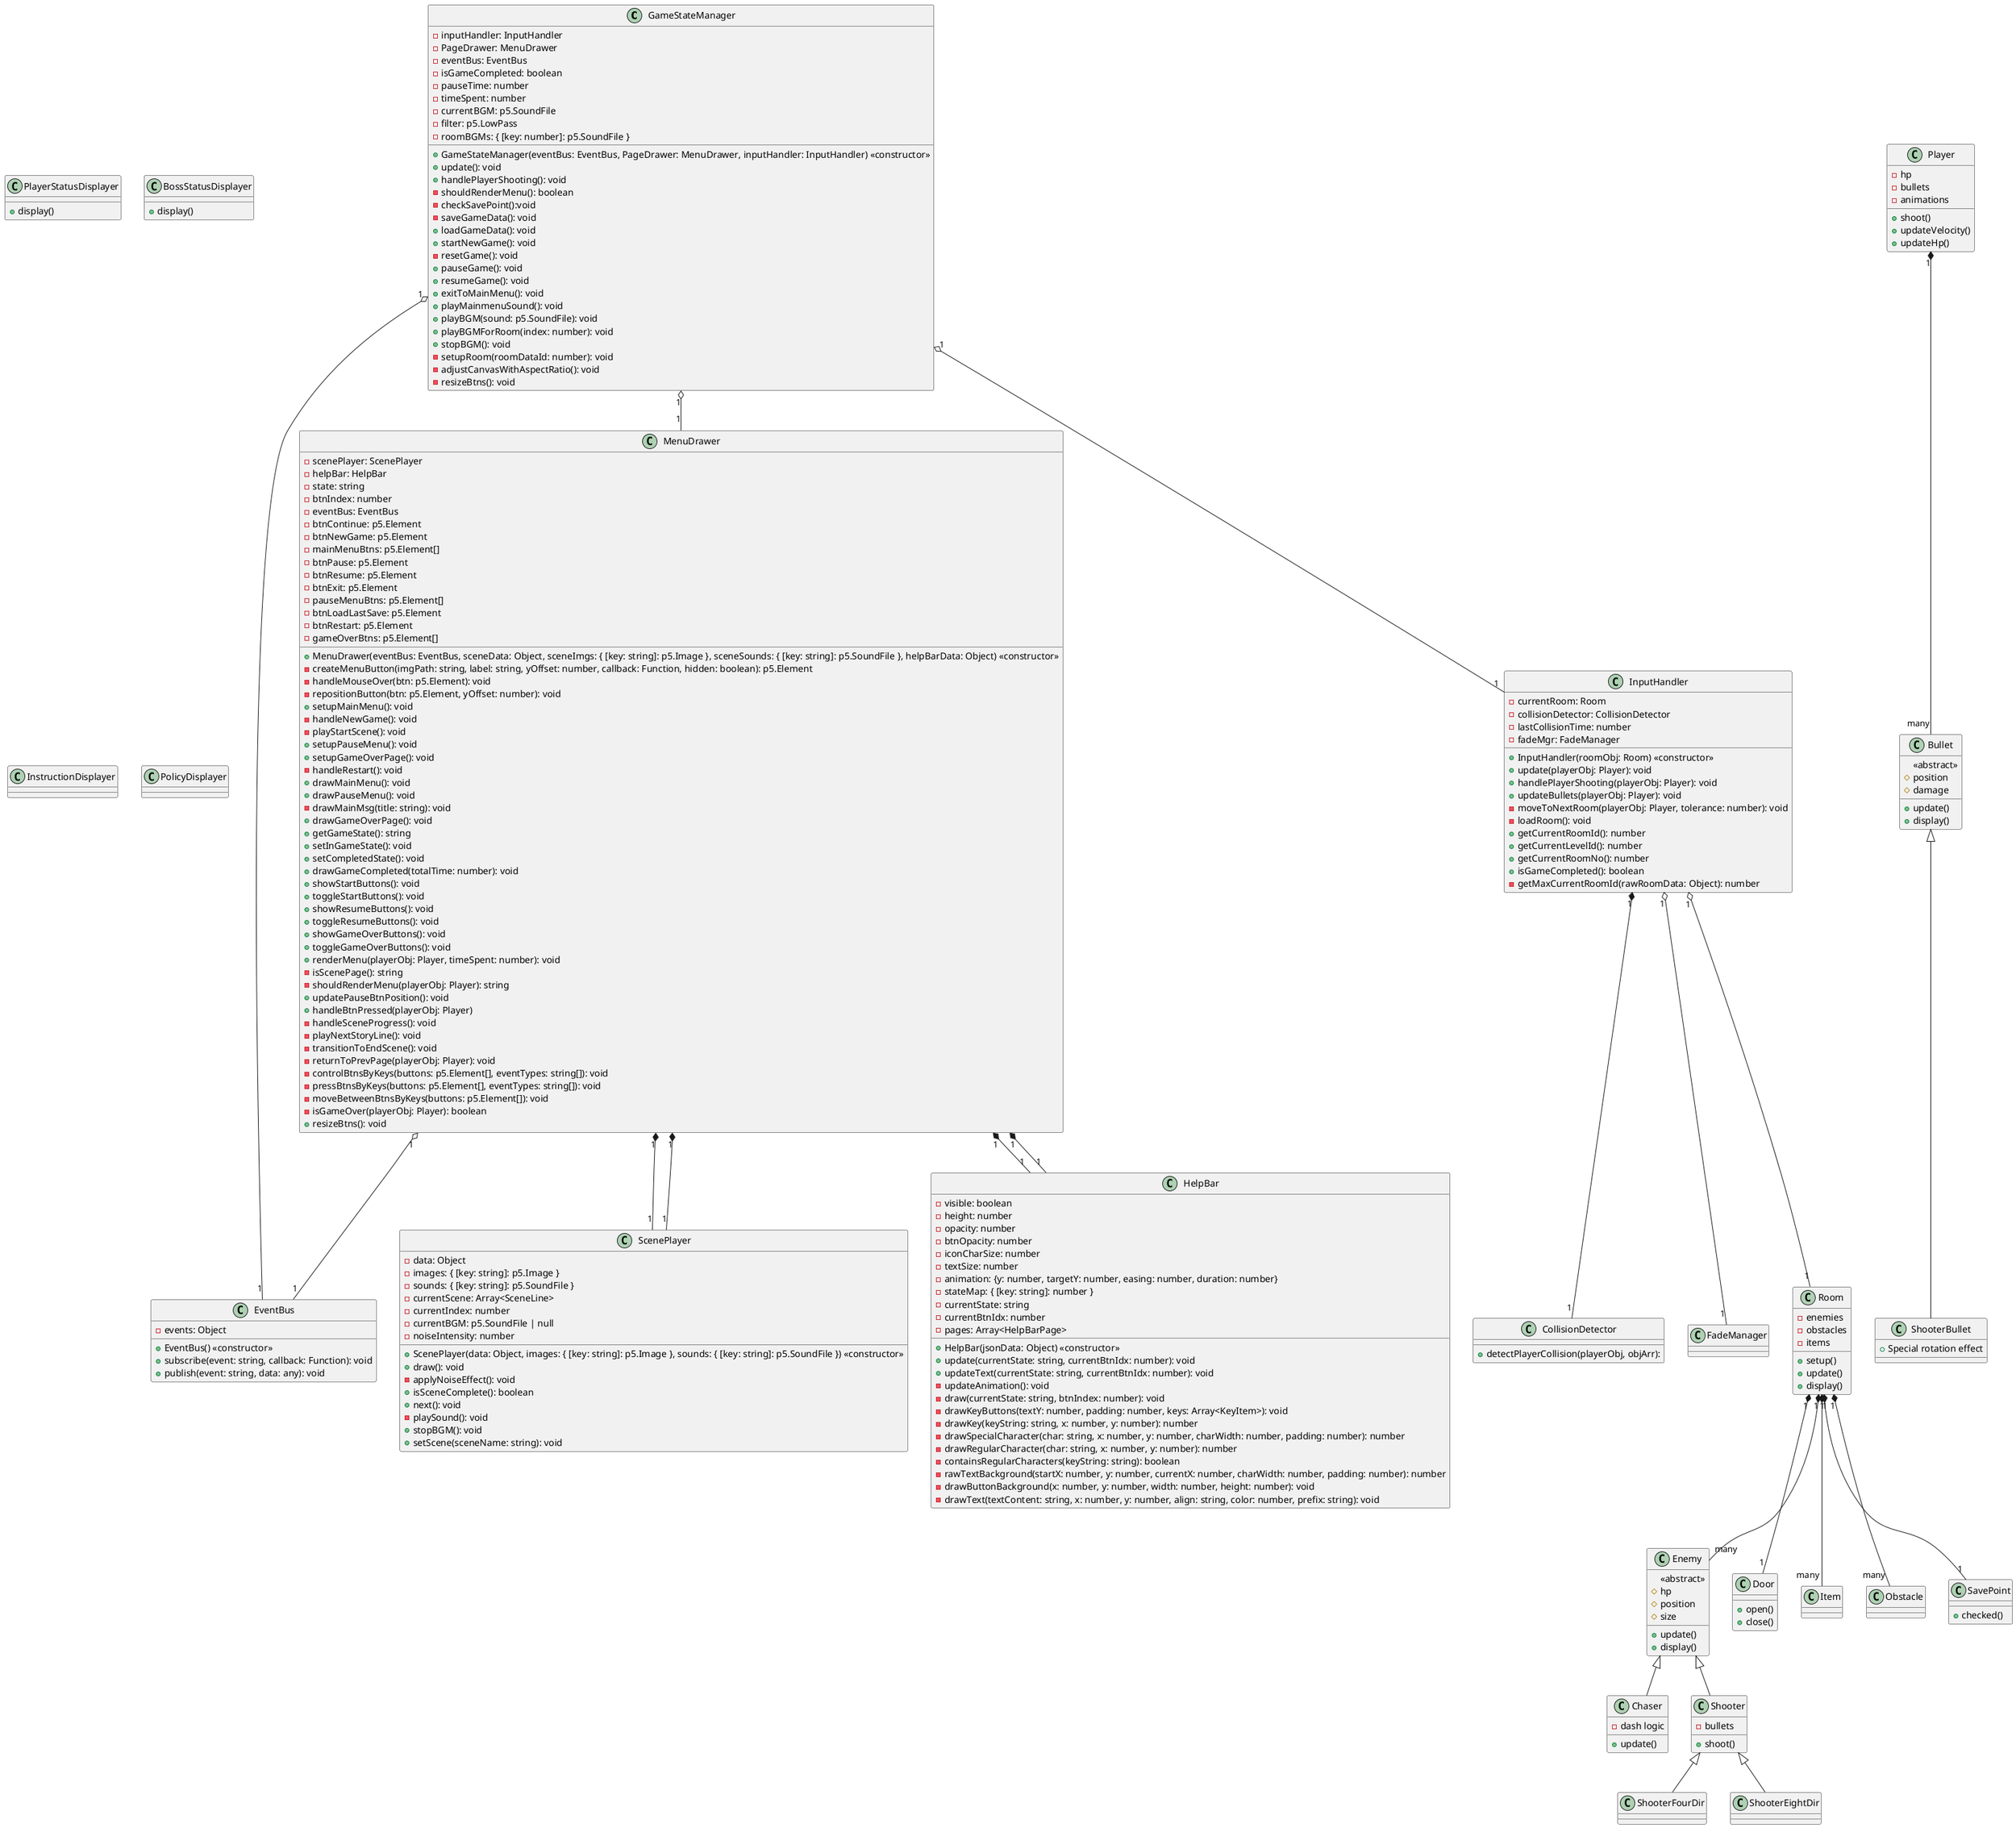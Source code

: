 @startuml

' 核心控制系统
class GameStateManager {
  -inputHandler: InputHandler
  -PageDrawer: MenuDrawer
  -eventBus: EventBus
  -isGameCompleted: boolean
  -pauseTime: number
  -timeSpent: number
  -currentBGM: p5.SoundFile
  -filter: p5.LowPass
  -roomBGMs: { [key: number]: p5.SoundFile }

  +GameStateManager(eventBus: EventBus, PageDrawer: MenuDrawer, inputHandler: InputHandler) <<constructor>>
  +update(): void
  +handlePlayerShooting(): void
  -shouldRenderMenu(): boolean
  -checkSavePoint():void
  -saveGameData(): void
  +loadGameData(): void
  +startNewGame(): void
  -resetGame(): void
  +pauseGame(): void
  +resumeGame(): void
  +exitToMainMenu(): void
  +playMainmenuSound(): void
  +playBGM(sound: p5.SoundFile): void
  +playBGMForRoom(index: number): void
  +stopBGM(): void
  -setupRoom(roomDataId: number): void
  -adjustCanvasWithAspectRatio(): void
  -resizeBtns(): void
}

class EventBus {
  -events: Object

  +EventBus() <<constructor>>
  +subscribe(event: string, callback: Function): void
  +publish(event: string, data: any): void
}

class MenuDrawer {
   -scenePlayer: ScenePlayer
   -helpBar: HelpBar
   -state: string
   -btnIndex: number
   -eventBus: EventBus
   -btnContinue: p5.Element
   -btnNewGame: p5.Element
   -mainMenuBtns: p5.Element[]
   -btnPause: p5.Element
   -btnResume: p5.Element
   -btnExit: p5.Element
   -pauseMenuBtns: p5.Element[]
   -btnLoadLastSave: p5.Element
   -btnRestart: p5.Element
   -gameOverBtns: p5.Element[]

   +MenuDrawer(eventBus: EventBus, sceneData: Object, sceneImgs: { [key: string]: p5.Image }, sceneSounds: { [key: string]: p5.SoundFile }, helpBarData: Object) <<constructor>>
   -createMenuButton(imgPath: string, label: string, yOffset: number, callback: Function, hidden: boolean): p5.Element
   -handleMouseOver(btn: p5.Element): void
   -repositionButton(btn: p5.Element, yOffset: number): void
   +setupMainMenu(): void
   -handleNewGame(): void
   -playStartScene(): void
   +setupPauseMenu(): void
   +setupGameOverPage(): void
   -handleRestart(): void
   +drawMainMenu(): void
   +drawPauseMenu(): void
   -drawMainMsg(title: string): void
   +drawGameOverPage(): void
   +getGameState(): string
   +setInGameState(): void
   +setCompletedState(): void
   +drawGameCompleted(totalTime: number): void
   +showStartButtons(): void
   +toggleStartButtons(): void
   +showResumeButtons(): void
   +toggleResumeButtons(): void
   +showGameOverButtons(): void
   +toggleGameOverButtons(): void
   +renderMenu(playerObj: Player, timeSpent: number): void
   -isScenePage(): string
   -shouldRenderMenu(playerObj: Player): string
   +updatePauseBtnPosition(): void
   +handleBtnPressed(playerObj: Player)
   -handleSceneProgress(): void
   -playNextStoryLine(): void
   -transitionToEndScene(): void
   -returnToPrevPage(playerObj: Player): void
   -controlBtnsByKeys(buttons: p5.Element[], eventTypes: string[]): void
   -pressBtnsByKeys(buttons: p5.Element[], eventTypes: string[]): void
   -moveBetweenBtnsByKeys(buttons: p5.Element[]): void
   -isGameOver(playerObj: Player): boolean
   +resizeBtns(): void
}

class InputHandler {
  -currentRoom: Room
  -collisionDetector: CollisionDetector
  -lastCollisionTime: number
  -fadeMgr: FadeManager

  +InputHandler(roomObj: Room) <<constructor>>
  +update(playerObj: Player): void
  +handlePlayerShooting(playerObj: Player): void
  +updateBullets(playerObj: Player): void
  -moveToNextRoom(playerObj: Player, tolerance: number): void
  -loadRoom(): void
  +getCurrentRoomId(): number
  +getCurrentLevelId(): number
  +getCurrentRoomNo(): number
  +isGameCompleted(): boolean
  -getMaxCurrentRoomId(rawRoomData: Object): number
}

class ScenePlayer {
  -data: Object
  -images: { [key: string]: p5.Image }
  -sounds: { [key: string]: p5.SoundFile }
  -currentScene: Array<SceneLine>
  -currentIndex: number
  -currentBGM: p5.SoundFile | null
  -noiseIntensity: number

  +ScenePlayer(data: Object, images: { [key: string]: p5.Image }, sounds: { [key: string]: p5.SoundFile }) <<constructor>>
  +draw(): void
  -applyNoiseEffect(): void
  +isSceneComplete(): boolean
  +next(): void
  -playSound(): void
  +stopBGM(): void
  +setScene(sceneName: string): void
}

class HelpBar {
  -visible: boolean
  -height: number
  -opacity: number
  -btnOpacity: number
  -iconCharSize: number
  -textSize: number
  -animation: {y: number, targetY: number, easing: number, duration: number}
  -stateMap: { [key: string]: number } 
  -currentState: string
  -currentBtnIdx: number
  -pages: Array<HelpBarPage>

  +HelpBar(jsonData: Object) <<constructor>>
  +update(currentState: string, currentBtnIdx: number): void
  +updateText(currentState: string, currentBtnIdx: number): void
  -updateAnimation(): void
  -draw(currentState: string, btnIndex: number): void
  -drawKeyButtons(textY: number, padding: number, keys: Array<KeyItem>): void
  -drawKey(keyString: string, x: number, y: number): number
  -drawSpecialCharacter(char: string, x: number, y: number, charWidth: number, padding: number): number
  -drawRegularCharacter(char: string, x: number, y: number): number
  -containsRegularCharacters(keyString: string): boolean
  -rawTextBackground(startX: number, y: number, currentX: number, charWidth: number, padding: number): number
  -drawButtonBackground(x: number, y: number, width: number, height: number): void
  -drawText(textContent: string, x: number, y: number, align: string, color: number, prefix: string): void
}

class CollisionDetector {
  +detectPlayerCollision(playerObj, objArr): 
  
}

class FadeManager {

}

' 游戏实体
class Player {
  -hp
  -bullets
  -animations
  +shoot()
  +updateVelocity()
  +updateHp()
}

class Enemy {
  <<abstract>>
  #hp
  #position
  #size
  +update()
  +display()
}

class Chaser {
  -dash logic
  +update()
}

class Shooter {
  -bullets
  +shoot()
}

class Bullet {
  <<abstract>>
  #position
  #damage
  +update()
  +display()
}

class ShooterBullet {
  +Special rotation effect
}

class Room {
  -enemies
  -obstacles
  -items
  +setup()
  +update()
  +display()
}

class Door {
  +open()
  +close()
}

class Item {

}

class Obstacle {

}

class SavePoint {
  +checked()
}

' UI系统

class PlayerStatusDisplayer {
  +display()
}

class BossStatusDisplayer {
  +display()
}

class InstructionDisplayer {

}

class PolicyDisplayer {
  
}



' 关系定义
GameStateManager "1" o-- "1" EventBus
GameStateManager "1" o-- "1" InputHandler
GameStateManager "1" o-- "1" MenuDrawer

MenuDrawer "1" *-- "1" ScenePlayer
MenuDrawer "1" *-- "1" HelpBar
MenuDrawer "1" o-- "1" EventBus

InputHandler "1" *-- "1" CollisionDetector
InputHandler "1" o-- "1" Room
InputHandler "1" o-- "1" FadeManager

Room "1" *-- "many" Enemy
Room "1" *-- "many" Obstacle
Room "1" *-- "many" Item
Room "1" *-- "1" Door
Room "1" *-- "1" SavePoint

Enemy <|-- Chaser
Enemy <|-- Shooter
Shooter <|-- ShooterFourDir
Shooter <|-- ShooterEightDir

Bullet <|-- ShooterBullet

Player "1" *-- "many" Bullet

MenuDrawer "1" *-- "1" ScenePlayer
MenuDrawer "1" *-- "1" HelpBar

@enduml